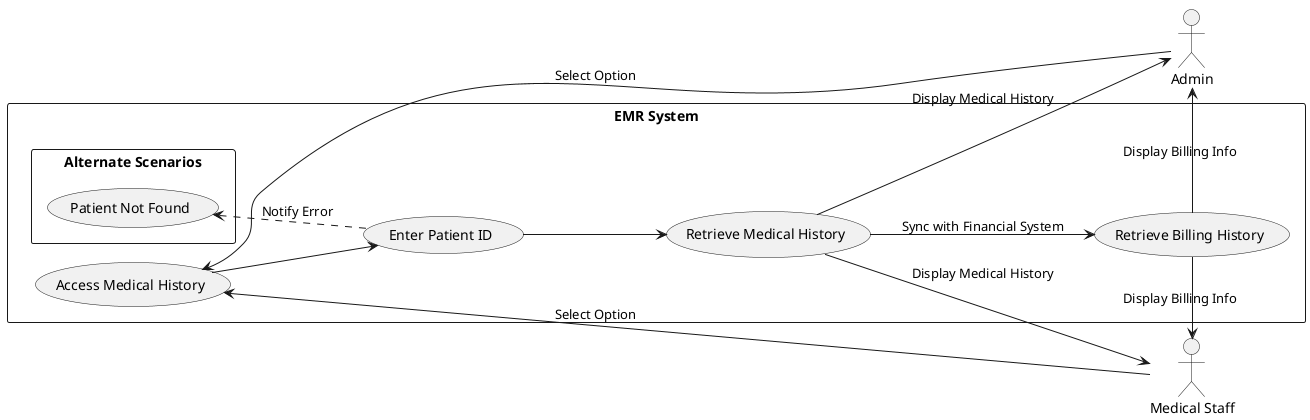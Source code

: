 @startuml
left to right direction
actor Admin
actor "Medical Staff" as Staff
left to right direction

rectangle "EMR System" {
    Admin --> (Access Medical History) : Select Option
    Staff --> (Access Medical History) : Select Option
    (Access Medical History) --> (Enter Patient ID)
    (Enter Patient ID) --> (Retrieve Medical History)
    (Retrieve Medical History) --> Admin : Display Medical History
    (Retrieve Medical History) --> Staff : Display Medical History
    (Retrieve Medical History) --> (Retrieve Billing History) : Sync with Financial System
    (Retrieve Billing History) --> Admin : Display Billing Info
    (Retrieve Billing History) --> Staff : Display Billing Info

    rectangle "Alternate Scenarios" {
        (Patient Not Found) <.. (Enter Patient ID) : Notify Error
    }
}
@enduml
